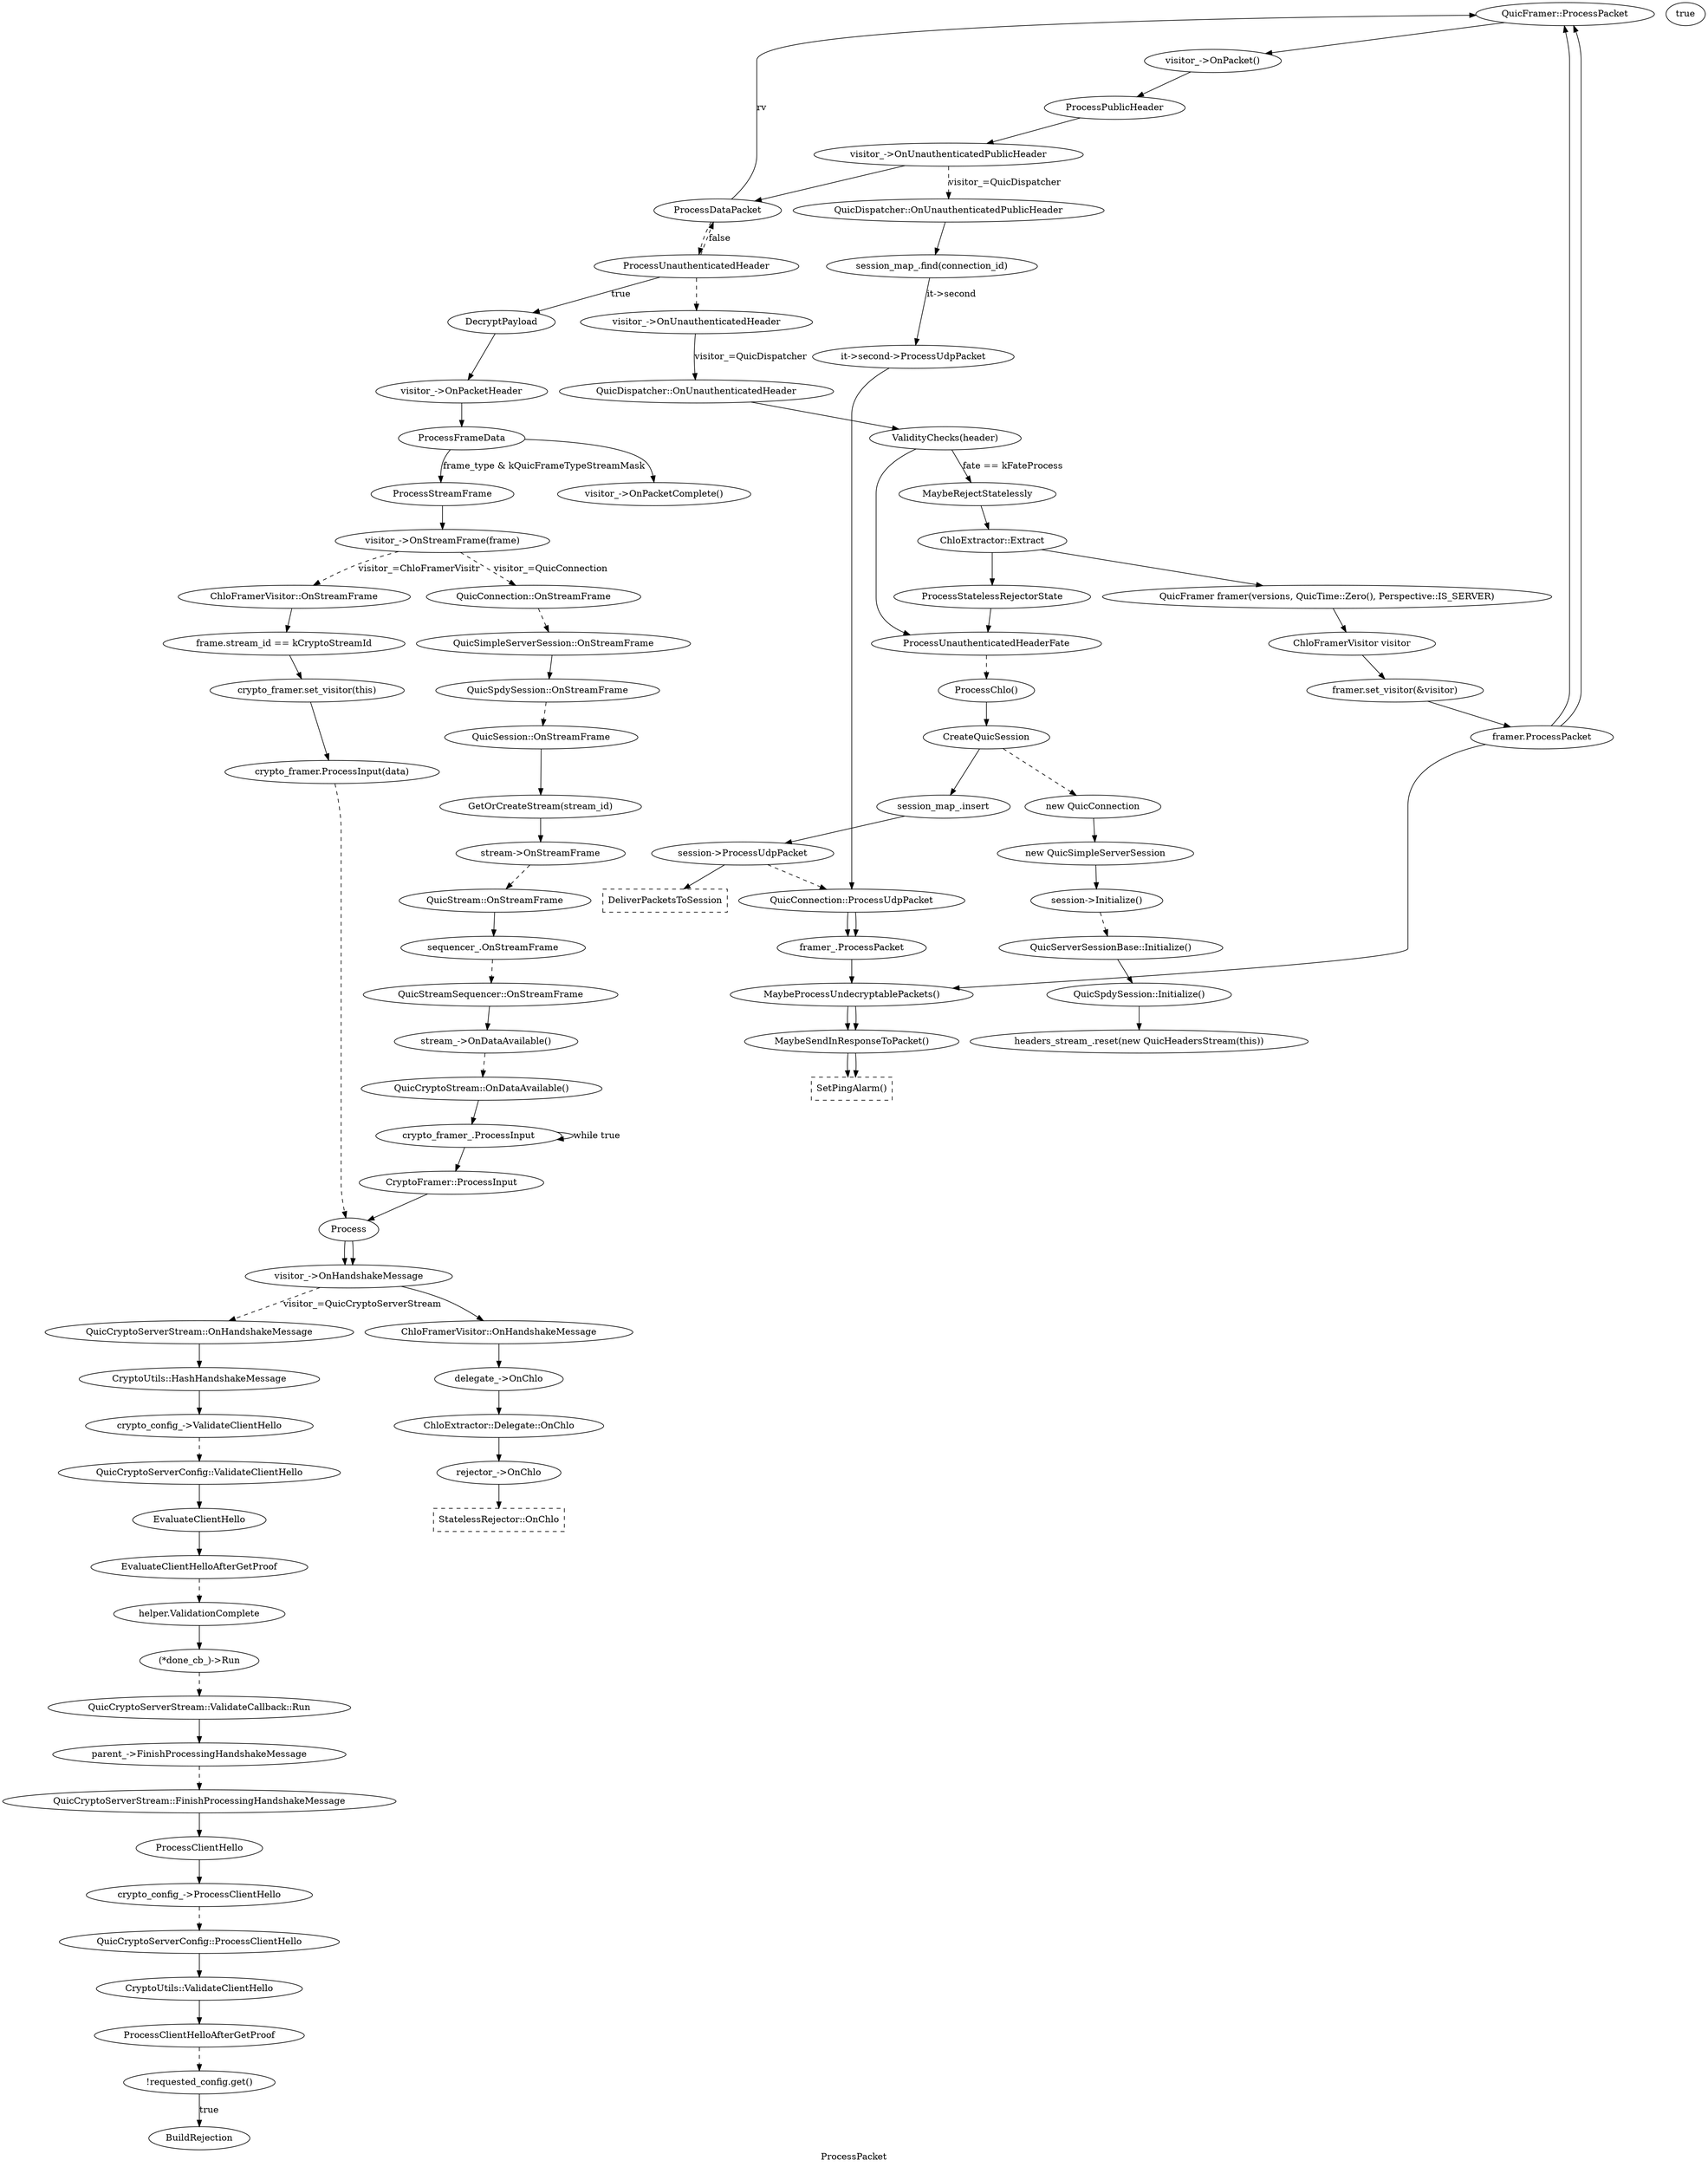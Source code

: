 digraph handshake {
	label="ProcessPacket";
	"QuicFramer::ProcessPacket"->"visitor_->OnPacket()";
	"visitor_->OnPacket()"->"ProcessPublicHeader";
	"ProcessPublicHeader"->"visitor_->OnUnauthenticatedPublicHeader";
	"visitor_->OnUnauthenticatedPublicHeader" -> "QuicDispatcher::OnUnauthenticatedPublicHeader"[label="visitor_=QuicDispatcher", style=dashed];
	"visitor_->OnUnauthenticatedPublicHeader"->"ProcessDataPacket";
	"ProcessDataPacket"->"QuicFramer::ProcessPacket"[label=rv];
subgraph ProcessDataPacket {
	label = "ProcessDataPacket";
	"ProcessDataPacket"->"ProcessUnauthenticatedHeader"[style=dashed];
	"ProcessUnauthenticatedHeader" ->"DecryptPayload"[label="true"];
	"ProcessUnauthenticatedHeader" ->"ProcessDataPacket"[label="false", style=dashed];
	"ProcessUnauthenticatedHeader"->"visitor_->OnUnauthenticatedHeader"[style=dashed];
	"DecryptPayload"->"visitor_->OnPacketHeader";
	"visitor_->OnPacketHeader"->"ProcessFrameData";
	"ProcessFrameData"->"visitor_->OnPacketComplete()";
	"visitor_->OnPacketComplete()->ProcessDataPacket"[label="true"];
}
subgraph ProcessFrameData {
	label="ProcessFrameData";
	"ProcessFrameData"->"ProcessStreamFrame"[label="frame_type & kQuicFrameTypeStreamMask"];
	"ProcessStreamFrame"->"visitor_->OnStreamFrame(frame)";
	"visitor_->OnStreamFrame(frame)"->"ChloFramerVisitor::OnStreamFrame"[label="visitor_=ChloFramerVisitr", style=dashed];
	"visitor_->OnStreamFrame(frame)"->"QuicConnection::OnStreamFrame"[label="visitor_=QuicConnection", style=dashed];
}

subgraph QuicConnectionOnStreamFrame {
	"QuicConnection::OnStreamFrame"->"QuicSimpleServerSession::OnStreamFrame"[style=dashed];
	"QuicSimpleServerSession::OnStreamFrame"->"QuicSpdySession::OnStreamFrame";
}

subgraph QuicSpdySessionOnStreamFrame {
	"QuicSpdySession::OnStreamFrame"->"QuicSession::OnStreamFrame"[style=dashed];
	"QuicSession::OnStreamFrame"->"GetOrCreateStream(stream_id)";
	"GetOrCreateStream(stream_id)"->"stream->OnStreamFrame";
}

subgraph streamOnStreamFrame {
	"stream->OnStreamFrame"->"QuicStream::OnStreamFrame"[style=dashed];
	"QuicStream::OnStreamFrame"->"sequencer_.OnStreamFrame";
}

subgraph sequencerStreamFrame {
	"sequencer_.OnStreamFrame"->"QuicStreamSequencer::OnStreamFrame"[style=dashed];
	"QuicStreamSequencer::OnStreamFrame"->"stream_->OnDataAvailable()";
	"stream_->OnDataAvailable()"->"QuicCryptoStream::OnDataAvailable()"[style=dashed];
	"QuicCryptoStream::OnDataAvailable()"->"crypto_framer_.ProcessInput";
	"crypto_framer_.ProcessInput"->"crypto_framer_.ProcessInput"[label="while true"];
	"crypto_framer_.ProcessInput"->"CryptoFramer::ProcessInput";
	"CryptoFramer::ProcessInput"->"Process";
	"Process"->"visitor_->OnHandshakeMessage";
	"visitor_->OnHandshakeMessage"->"QuicCryptoServerStream::OnHandshakeMessage"[label="visitor_=QuicCryptoServerStream",style=dashed];
	"QuicCryptoServerStream::OnHandshakeMessage"->"CryptoUtils::HashHandshakeMessage";
	"CryptoUtils::HashHandshakeMessage"->"crypto_config_->ValidateClientHello";
}

subgraph crypto_config_ValidateClientHello {
	"crypto_config_->ValidateClientHello"->"QuicCryptoServerConfig::ValidateClientHello"[style=dashed];
	"QuicCryptoServerConfig::ValidateClientHello"->"EvaluateClientHello";
	"EvaluateClientHello"->"EvaluateClientHelloAfterGetProof";
	"EvaluateClientHelloAfterGetProof"->"helper.ValidationComplete"[style=dashed];
	"helper.ValidationComplete"->"(*done_cb_)->Run";
	"(*done_cb_)->Run"->"QuicCryptoServerStream::ValidateCallback::Run"[style=dashed];
	"QuicCryptoServerStream::ValidateCallback::Run"->"parent_->FinishProcessingHandshakeMessage";
	"parent_->FinishProcessingHandshakeMessage"->"QuicCryptoServerStream::FinishProcessingHandshakeMessage"[style=dashed];
	"QuicCryptoServerStream::FinishProcessingHandshakeMessage"->"ProcessClientHello";
	"ProcessClientHello"->"crypto_config_->ProcessClientHello";
	"crypto_config_->ProcessClientHello"->"QuicCryptoServerConfig::ProcessClientHello"[style=dashed];
	"QuicCryptoServerConfig::ProcessClientHello"->"CryptoUtils::ValidateClientHello";
	"CryptoUtils::ValidateClientHello"->"ProcessClientHelloAfterGetProof";
	"ProcessClientHelloAfterGetProof"->"!requested_config.get()"[style=dashed];
	"!requested_config.get()"->"BuildRejection"[label="true"];
}

subgraph ChloFramerVisitorOnStreamFrame {
	label="ChloFramerVisitor::OnStreamFrame";
	"ChloFramerVisitor::OnStreamFrame"->"frame.stream_id == kCryptoStreamId";
	"frame.stream_id == kCryptoStreamId"->"crypto_framer.set_visitor(this)"
	"crypto_framer.set_visitor(this)"->"crypto_framer.ProcessInput(data)";
}

subgraph crypto_framerProcessInput{
	label="crypto_framer.ProcessInput(data)";
	"crypto_framer.ProcessInput(data)"->"Process"[style=dashed];
	"Process"->"visitor_->OnHandshakeMessage";
	"visitor_->OnHandshakeMessage"->"ChloFramerVisitor::OnHandshakeMessage";
}
subgraph ChloFramerVisitorOnHandshakeMessage {
	label = "ChloFramerVisitor::OnHandshakeMessage";
	"ChloFramerVisitor::OnHandshakeMessage"->"delegate_->OnChlo";
	"delegate_->OnChlo"->"ChloExtractor::Delegate::OnChlo";
}
subgraph ChloExtractorDelegateOnChlo {
	label = "ChloExtractor::Delegate::OnChlo";
	"ChloExtractor::Delegate::OnChlo"->"rejector_->OnChlo";
	"rejector_->OnChlo"->"StatelessRejector::OnChlo";
	"StatelessRejector::OnChlo"[shape=record, style=dashed];
}

subgraph OnUnauthenticatedPublicHeader {
	label="OnUnauthenticatedPublicHeader";
	"QuicDispatcher::OnUnauthenticatedPublicHeader"->"session_map_.find(connection_id)";
	"session_map_.find(connection_id)"->"it->second->ProcessUdpPacket"[label="it->second"];
	"it->second->ProcessUdpPacket"->"QuicConnection::ProcessUdpPacket";
	"QuicConnection::ProcessUdpPacket"->"framer_.ProcessPacket";
	"framer_.ProcessPacket"->"MaybeProcessUndecryptablePackets()";
	"MaybeProcessUndecryptablePackets()"->"MaybeSendInResponseToPacket()";
	"MaybeSendInResponseToPacket()"->"SetPingAlarm()";
}

subgraph ProcessUnauthenticatedHeader {
	label="ProcessUnauthenticatedHeader";
	"visitor_->OnUnauthenticatedHeader"->"QuicDispatcher::OnUnauthenticatedHeader"[label="visitor_=QuicDispatcher"];
}

subgraph DispatcherOnUnauthenticatedHeader{
	label="QuicDispatcher::OnUnauthenticatedHeader";
	"QuicDispatcher::OnUnauthenticatedHeader"->"ValidityChecks(header)";
	"ValidityChecks(header)"->"MaybeRejectStatelessly"[label="fate == kFateProcess"];
	"ValidityChecks(header)"->"ProcessUnauthenticatedHeaderFate";
}
subgraph MaybeRejectStatelessly {
	label="MaybeRejectStatelessly";
	"MaybeRejectStatelessly"->"ChloExtractor::Extract";
	"ChloExtractor::Extract"->"ProcessStatelessRejectorState";
}

subgraph ProcessStatelessRejectorState {
	label = "ProcessStatelessRejectorState";
	"ProcessStatelessRejectorState"->"ProcessUnauthenticatedHeaderFate";
}

subgraph ProcessUnauthenticatedHeaderFate {
	label = "ProcessUnauthenticatedHeaderFate";
	"ProcessUnauthenticatedHeaderFate"->"ProcessChlo()"[style=dashed];
}

subgraph ProcessChlo {
	label = "ProcessChlo";
	"ProcessChlo()"->"CreateQuicSession"; 
	"CreateQuicSession"->"session_map_.insert";
	"session_map_.insert"->"session->ProcessUdpPacket";
	"session->ProcessUdpPacket"->"QuicConnection::ProcessUdpPacket"[style=dashed];
	"session->ProcessUdpPacket"->"DeliverPacketsToSession";
	"DeliverPacketsToSession"[shape=record,style=dashed];
}

subgraph QuicConnectionProcessUdpPacket {
	label = "QuicConnectionProcessUdpPacket";
	"QuicConnection::ProcessUdpPacket"->"framer_.ProcessPacket";
	"framer.ProcessPacket"->"QuicFramer::ProcessPacket";
	"framer.ProcessPacket"->"MaybeProcessUndecryptablePackets()";
	"MaybeProcessUndecryptablePackets()"->"MaybeSendInResponseToPacket()";
	"MaybeSendInResponseToPacket()"->"SetPingAlarm()";
	"SetPingAlarm()"[shape=record, style=dashed];
}

subgraph CreateQuicSession {
	label = "CreateQuicSession";
	"CreateQuicSession"->"new QuicConnection"[style=dashed];
	"new QuicConnection"->"new QuicSimpleServerSession";
	"new QuicSimpleServerSession"->"session->Initialize()";
	"session->Initialize()"->"QuicServerSessionBase::Initialize()"[style=dashed];
}

subgraph sessionInitialize {
	label = "session->Initialize()";
	"QuicServerSessionBase::Initialize()"->"QuicSpdySession::Initialize()";
}

subgraph "QuicSpdySessionInitialize" {
	label = "QuicSpdySession::Initialize";
	"QuicSpdySession::Initialize()"->"headers_stream_.reset(new QuicHeadersStream(this))";
}

subgraph ChloExtractorExtract {
	"ChloExtractor::Extract"->"QuicFramer framer(versions, QuicTime::Zero(), Perspective::IS_SERVER)";
	"QuicFramer framer(versions, QuicTime::Zero(), Perspective::IS_SERVER)"->"ChloFramerVisitor visitor";
	"ChloFramerVisitor visitor"->"framer.set_visitor(&visitor)";
	"framer.set_visitor(&visitor)"->"framer.ProcessPacket";
	"framer.ProcessPacket"->"QuicFramer::ProcessPacket";
}
}

